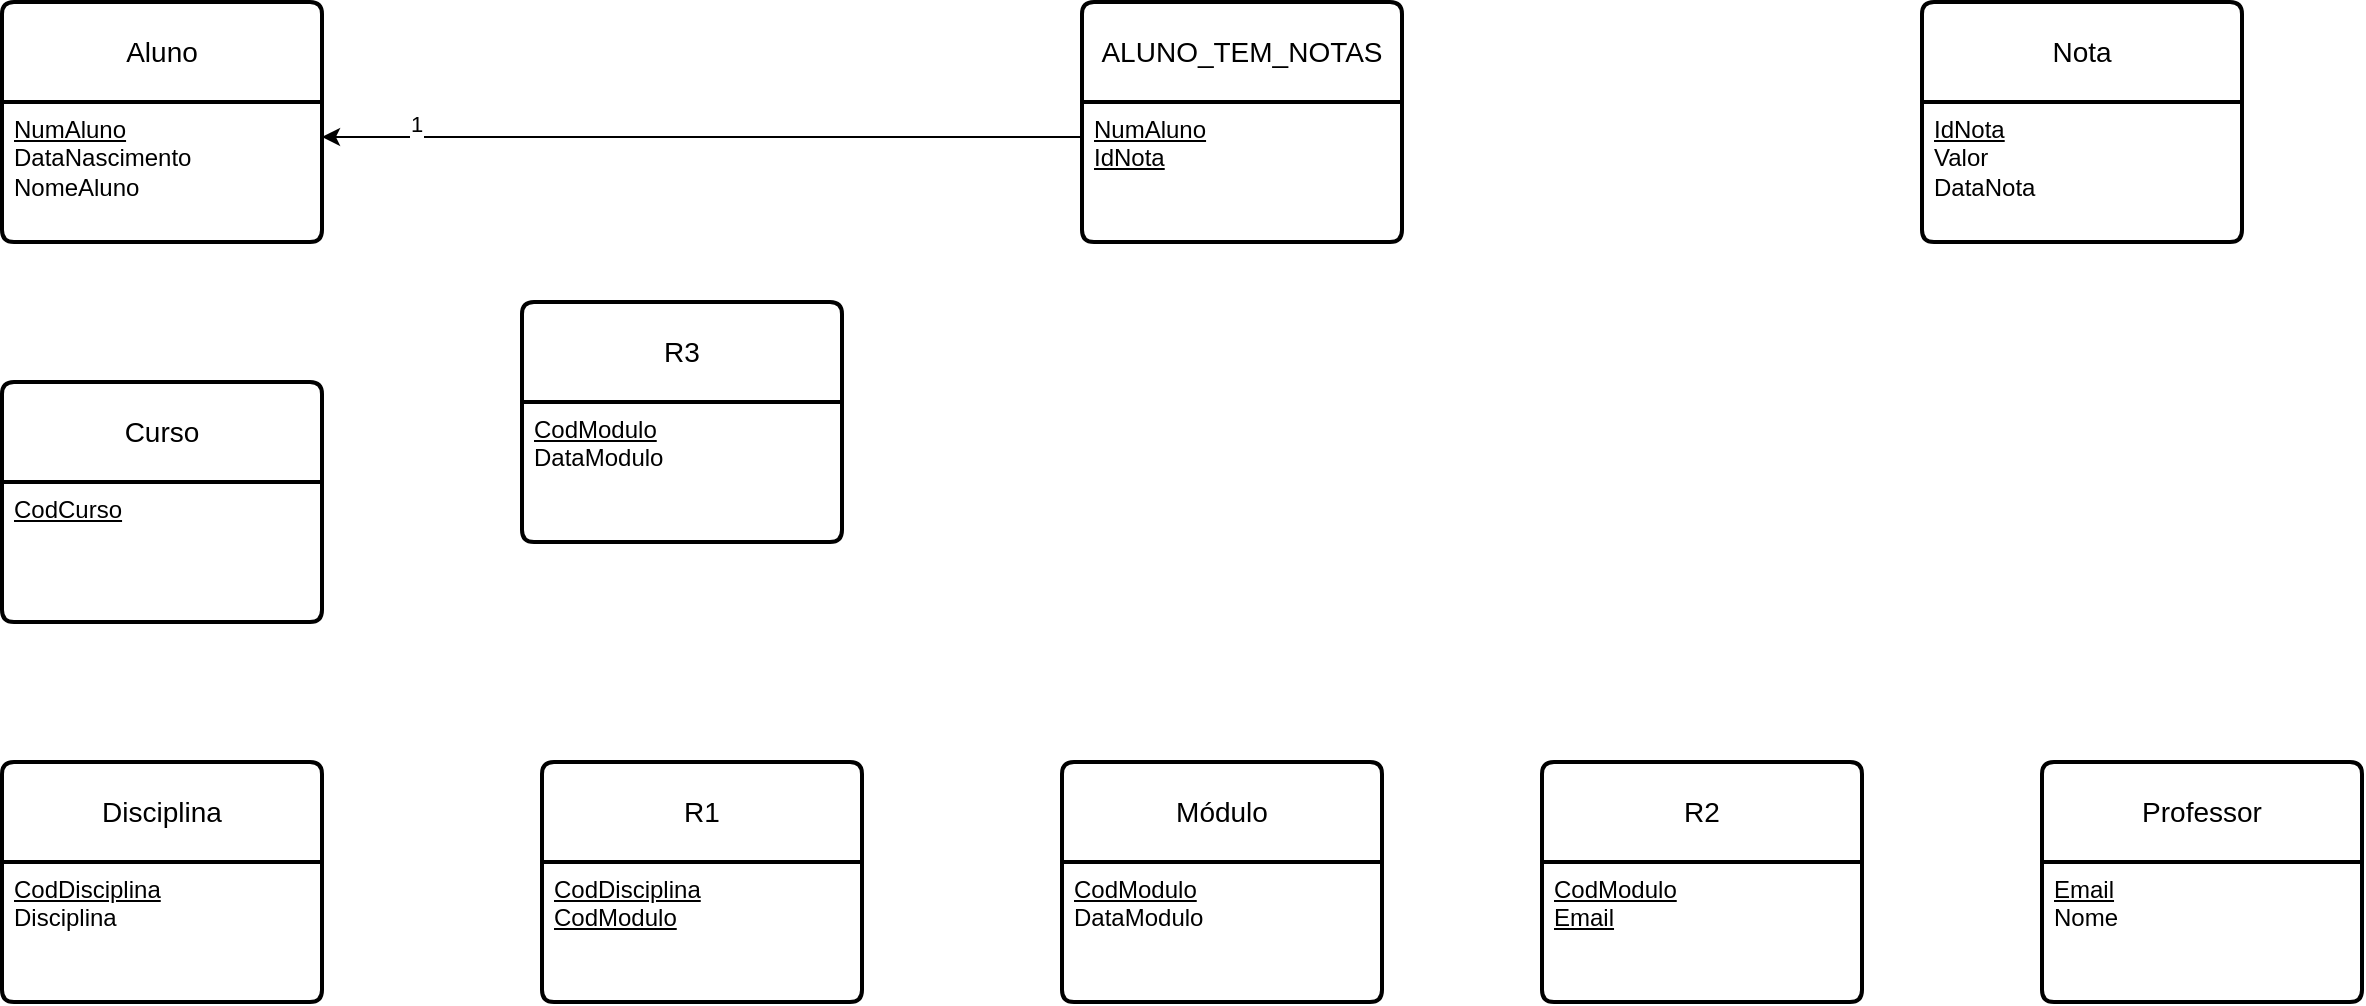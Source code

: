 <mxfile version="28.2.7">
  <diagram name="Página-1" id="FTeC7_8QzdlVlI3I9Mvk">
    <mxGraphModel dx="1426" dy="785" grid="1" gridSize="10" guides="1" tooltips="1" connect="1" arrows="1" fold="1" page="1" pageScale="1" pageWidth="1654" pageHeight="2336" math="0" shadow="0">
      <root>
        <mxCell id="0" />
        <mxCell id="1" parent="0" />
        <mxCell id="6bJcXYdi7RKFtDTyvEfA-14" value="Nota" style="swimlane;childLayout=stackLayout;horizontal=1;startSize=50;horizontalStack=0;rounded=1;fontSize=14;fontStyle=0;strokeWidth=2;resizeParent=0;resizeLast=1;shadow=0;dashed=0;align=center;arcSize=4;whiteSpace=wrap;html=1;" parent="1" vertex="1">
          <mxGeometry x="1060" y="170" width="160" height="120" as="geometry" />
        </mxCell>
        <mxCell id="6bJcXYdi7RKFtDTyvEfA-15" value="&lt;u&gt;IdNota&lt;/u&gt;&lt;div&gt;Valor&lt;br&gt;&lt;div&gt;DataNota&lt;/div&gt;&lt;/div&gt;" style="align=left;strokeColor=none;fillColor=none;spacingLeft=4;spacingRight=4;fontSize=12;verticalAlign=top;resizable=0;rotatable=0;part=1;html=1;whiteSpace=wrap;" parent="6bJcXYdi7RKFtDTyvEfA-14" vertex="1">
          <mxGeometry y="50" width="160" height="70" as="geometry" />
        </mxCell>
        <mxCell id="6bJcXYdi7RKFtDTyvEfA-22" value="Aluno" style="swimlane;childLayout=stackLayout;horizontal=1;startSize=50;horizontalStack=0;rounded=1;fontSize=14;fontStyle=0;strokeWidth=2;resizeParent=0;resizeLast=1;shadow=0;dashed=0;align=center;arcSize=4;whiteSpace=wrap;html=1;" parent="1" vertex="1">
          <mxGeometry x="100" y="170" width="160" height="120" as="geometry" />
        </mxCell>
        <mxCell id="6bJcXYdi7RKFtDTyvEfA-23" value="&lt;u&gt;NumAluno&lt;/u&gt;&lt;br&gt;&lt;div&gt;DataNascimento&lt;/div&gt;&lt;div&gt;NomeAluno&lt;/div&gt;" style="align=left;strokeColor=none;fillColor=none;spacingLeft=4;spacingRight=4;fontSize=12;verticalAlign=top;resizable=0;rotatable=0;part=1;html=1;whiteSpace=wrap;" parent="6bJcXYdi7RKFtDTyvEfA-22" vertex="1">
          <mxGeometry y="50" width="160" height="70" as="geometry" />
        </mxCell>
        <mxCell id="8zlrZK70hH1nTl3RyPgM-11" value="&lt;br&gt;&lt;div&gt;&lt;br&gt;&lt;/div&gt;" style="align=left;strokeColor=none;fillColor=none;spacingLeft=4;spacingRight=4;fontSize=12;verticalAlign=top;resizable=0;rotatable=0;part=1;html=1;whiteSpace=wrap;" vertex="1" parent="6bJcXYdi7RKFtDTyvEfA-22">
          <mxGeometry y="120" width="160" as="geometry" />
        </mxCell>
        <mxCell id="6bJcXYdi7RKFtDTyvEfA-24" value="Curso" style="swimlane;childLayout=stackLayout;horizontal=1;startSize=50;horizontalStack=0;rounded=1;fontSize=14;fontStyle=0;strokeWidth=2;resizeParent=0;resizeLast=1;shadow=0;dashed=0;align=center;arcSize=4;whiteSpace=wrap;html=1;" parent="1" vertex="1">
          <mxGeometry x="100" y="360" width="160" height="120" as="geometry" />
        </mxCell>
        <mxCell id="6bJcXYdi7RKFtDTyvEfA-25" value="&lt;div&gt;&lt;u&gt;CodCurso&lt;/u&gt;&lt;/div&gt;&lt;div&gt;&lt;u&gt;&lt;br&gt;&lt;/u&gt;&lt;/div&gt;" style="align=left;strokeColor=none;fillColor=none;spacingLeft=4;spacingRight=4;fontSize=12;verticalAlign=top;resizable=0;rotatable=0;part=1;html=1;whiteSpace=wrap;" parent="6bJcXYdi7RKFtDTyvEfA-24" vertex="1">
          <mxGeometry y="50" width="160" height="70" as="geometry" />
        </mxCell>
        <mxCell id="8zlrZK70hH1nTl3RyPgM-2" value="Disciplina" style="swimlane;childLayout=stackLayout;horizontal=1;startSize=50;horizontalStack=0;rounded=1;fontSize=14;fontStyle=0;strokeWidth=2;resizeParent=0;resizeLast=1;shadow=0;dashed=0;align=center;arcSize=4;whiteSpace=wrap;html=1;" vertex="1" parent="1">
          <mxGeometry x="100" y="550" width="160" height="120" as="geometry" />
        </mxCell>
        <mxCell id="8zlrZK70hH1nTl3RyPgM-3" value="&lt;u&gt;CodDisciplina&lt;/u&gt;&lt;div&gt;Disciplina&lt;/div&gt;" style="align=left;strokeColor=none;fillColor=none;spacingLeft=4;spacingRight=4;fontSize=12;verticalAlign=top;resizable=0;rotatable=0;part=1;html=1;whiteSpace=wrap;" vertex="1" parent="8zlrZK70hH1nTl3RyPgM-2">
          <mxGeometry y="50" width="160" height="70" as="geometry" />
        </mxCell>
        <mxCell id="8zlrZK70hH1nTl3RyPgM-4" value="Professor" style="swimlane;childLayout=stackLayout;horizontal=1;startSize=50;horizontalStack=0;rounded=1;fontSize=14;fontStyle=0;strokeWidth=2;resizeParent=0;resizeLast=1;shadow=0;dashed=0;align=center;arcSize=4;whiteSpace=wrap;html=1;" vertex="1" parent="1">
          <mxGeometry x="1120" y="550" width="160" height="120" as="geometry" />
        </mxCell>
        <mxCell id="8zlrZK70hH1nTl3RyPgM-5" value="&lt;u&gt;Email&lt;/u&gt;&lt;br&gt;&lt;div&gt;Nome&lt;/div&gt;" style="align=left;strokeColor=none;fillColor=none;spacingLeft=4;spacingRight=4;fontSize=12;verticalAlign=top;resizable=0;rotatable=0;part=1;html=1;whiteSpace=wrap;" vertex="1" parent="8zlrZK70hH1nTl3RyPgM-4">
          <mxGeometry y="50" width="160" height="70" as="geometry" />
        </mxCell>
        <mxCell id="8zlrZK70hH1nTl3RyPgM-6" value="Módulo" style="swimlane;childLayout=stackLayout;horizontal=1;startSize=50;horizontalStack=0;rounded=1;fontSize=14;fontStyle=0;strokeWidth=2;resizeParent=0;resizeLast=1;shadow=0;dashed=0;align=center;arcSize=4;whiteSpace=wrap;html=1;" vertex="1" parent="1">
          <mxGeometry x="630" y="550" width="160" height="120" as="geometry" />
        </mxCell>
        <mxCell id="8zlrZK70hH1nTl3RyPgM-7" value="&lt;u&gt;CodModulo&lt;/u&gt;&lt;br&gt;&lt;div&gt;DataModulo&lt;/div&gt;" style="align=left;strokeColor=none;fillColor=none;spacingLeft=4;spacingRight=4;fontSize=12;verticalAlign=top;resizable=0;rotatable=0;part=1;html=1;whiteSpace=wrap;" vertex="1" parent="8zlrZK70hH1nTl3RyPgM-6">
          <mxGeometry y="50" width="160" height="70" as="geometry" />
        </mxCell>
        <mxCell id="8zlrZK70hH1nTl3RyPgM-8" value="ALUNO_TEM_NOTAS" style="swimlane;childLayout=stackLayout;horizontal=1;startSize=50;horizontalStack=0;rounded=1;fontSize=14;fontStyle=0;strokeWidth=2;resizeParent=0;resizeLast=1;shadow=0;dashed=0;align=center;arcSize=4;whiteSpace=wrap;html=1;" vertex="1" parent="1">
          <mxGeometry x="640" y="170" width="160" height="120" as="geometry" />
        </mxCell>
        <mxCell id="8zlrZK70hH1nTl3RyPgM-12" value="&lt;div&gt;&lt;u&gt;NumAluno&lt;/u&gt;&lt;/div&gt;&lt;div&gt;&lt;u&gt;IdNota&lt;/u&gt;&lt;/div&gt;" style="align=left;strokeColor=none;fillColor=none;spacingLeft=4;spacingRight=4;fontSize=12;verticalAlign=top;resizable=0;rotatable=0;part=1;html=1;whiteSpace=wrap;" vertex="1" parent="8zlrZK70hH1nTl3RyPgM-8">
          <mxGeometry y="50" width="160" height="70" as="geometry" />
        </mxCell>
        <mxCell id="8zlrZK70hH1nTl3RyPgM-16" style="edgeStyle=orthogonalEdgeStyle;rounded=0;orthogonalLoop=1;jettySize=auto;html=1;entryX=1;entryY=0.25;entryDx=0;entryDy=0;" edge="1" parent="1" source="8zlrZK70hH1nTl3RyPgM-12" target="6bJcXYdi7RKFtDTyvEfA-23">
          <mxGeometry relative="1" as="geometry">
            <Array as="points">
              <mxPoint x="510" y="238" />
            </Array>
          </mxGeometry>
        </mxCell>
        <mxCell id="8zlrZK70hH1nTl3RyPgM-17" value="1" style="edgeLabel;html=1;align=center;verticalAlign=middle;resizable=0;points=[];" vertex="1" connectable="0" parent="8zlrZK70hH1nTl3RyPgM-16">
          <mxGeometry x="0.561" relative="1" as="geometry">
            <mxPoint x="-37" y="-7" as="offset" />
          </mxGeometry>
        </mxCell>
        <mxCell id="8zlrZK70hH1nTl3RyPgM-20" value="R2" style="swimlane;childLayout=stackLayout;horizontal=1;startSize=50;horizontalStack=0;rounded=1;fontSize=14;fontStyle=0;strokeWidth=2;resizeParent=0;resizeLast=1;shadow=0;dashed=0;align=center;arcSize=4;whiteSpace=wrap;html=1;" vertex="1" parent="1">
          <mxGeometry x="870" y="550" width="160" height="120" as="geometry" />
        </mxCell>
        <mxCell id="8zlrZK70hH1nTl3RyPgM-21" value="&lt;u&gt;CodModulo&lt;/u&gt;&lt;br&gt;&lt;div&gt;&lt;u&gt;Email&lt;/u&gt;&lt;/div&gt;" style="align=left;strokeColor=none;fillColor=none;spacingLeft=4;spacingRight=4;fontSize=12;verticalAlign=top;resizable=0;rotatable=0;part=1;html=1;whiteSpace=wrap;" vertex="1" parent="8zlrZK70hH1nTl3RyPgM-20">
          <mxGeometry y="50" width="160" height="70" as="geometry" />
        </mxCell>
        <mxCell id="8zlrZK70hH1nTl3RyPgM-23" value="R1" style="swimlane;childLayout=stackLayout;horizontal=1;startSize=50;horizontalStack=0;rounded=1;fontSize=14;fontStyle=0;strokeWidth=2;resizeParent=0;resizeLast=1;shadow=0;dashed=0;align=center;arcSize=4;whiteSpace=wrap;html=1;" vertex="1" parent="1">
          <mxGeometry x="370" y="550" width="160" height="120" as="geometry" />
        </mxCell>
        <mxCell id="8zlrZK70hH1nTl3RyPgM-24" value="&lt;div&gt;&lt;u&gt;CodDisciplina&lt;/u&gt;&lt;/div&gt;&lt;div&gt;&lt;u&gt;CodModulo&lt;/u&gt;&lt;br&gt;&lt;/div&gt;" style="align=left;strokeColor=none;fillColor=none;spacingLeft=4;spacingRight=4;fontSize=12;verticalAlign=top;resizable=0;rotatable=0;part=1;html=1;whiteSpace=wrap;" vertex="1" parent="8zlrZK70hH1nTl3RyPgM-23">
          <mxGeometry y="50" width="160" height="70" as="geometry" />
        </mxCell>
        <mxCell id="8zlrZK70hH1nTl3RyPgM-26" value="R3" style="swimlane;childLayout=stackLayout;horizontal=1;startSize=50;horizontalStack=0;rounded=1;fontSize=14;fontStyle=0;strokeWidth=2;resizeParent=0;resizeLast=1;shadow=0;dashed=0;align=center;arcSize=4;whiteSpace=wrap;html=1;" vertex="1" parent="1">
          <mxGeometry x="360" y="320" width="160" height="120" as="geometry" />
        </mxCell>
        <mxCell id="8zlrZK70hH1nTl3RyPgM-27" value="&lt;u&gt;CodModulo&lt;/u&gt;&lt;br&gt;&lt;div&gt;DataModulo&lt;/div&gt;" style="align=left;strokeColor=none;fillColor=none;spacingLeft=4;spacingRight=4;fontSize=12;verticalAlign=top;resizable=0;rotatable=0;part=1;html=1;whiteSpace=wrap;" vertex="1" parent="8zlrZK70hH1nTl3RyPgM-26">
          <mxGeometry y="50" width="160" height="70" as="geometry" />
        </mxCell>
      </root>
    </mxGraphModel>
  </diagram>
</mxfile>
